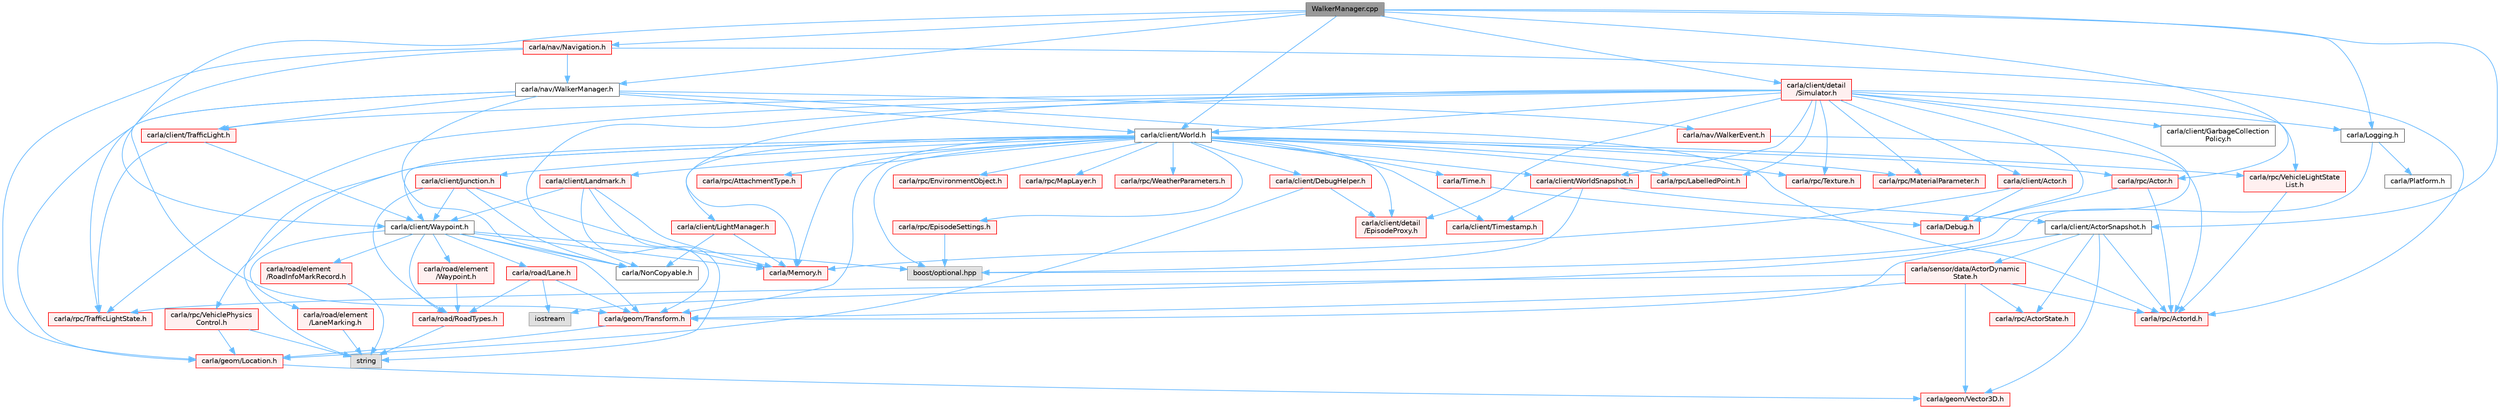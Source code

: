 digraph "WalkerManager.cpp"
{
 // INTERACTIVE_SVG=YES
 // LATEX_PDF_SIZE
  bgcolor="transparent";
  edge [fontname=Helvetica,fontsize=10,labelfontname=Helvetica,labelfontsize=10];
  node [fontname=Helvetica,fontsize=10,shape=box,height=0.2,width=0.4];
  Node1 [id="Node000001",label="WalkerManager.cpp",height=0.2,width=0.4,color="gray40", fillcolor="grey60", style="filled", fontcolor="black",tooltip=" "];
  Node1 -> Node2 [id="edge1_Node000001_Node000002",color="steelblue1",style="solid",tooltip=" "];
  Node2 [id="Node000002",label="carla/nav/WalkerManager.h",height=0.2,width=0.4,color="grey40", fillcolor="white", style="filled",URL="$df/d64/WalkerManager_8h.html",tooltip=" "];
  Node2 -> Node3 [id="edge2_Node000002_Node000003",color="steelblue1",style="solid",tooltip=" "];
  Node3 [id="Node000003",label="carla/NonCopyable.h",height=0.2,width=0.4,color="grey40", fillcolor="white", style="filled",URL="$d4/dd8/LibCarla_2source_2carla_2NonCopyable_8h.html",tooltip=" "];
  Node2 -> Node4 [id="edge3_Node000002_Node000004",color="steelblue1",style="solid",tooltip=" "];
  Node4 [id="Node000004",label="carla/client/TrafficLight.h",height=0.2,width=0.4,color="red", fillcolor="#FFF0F0", style="filled",URL="$d5/d9e/TrafficLight_8h.html",tooltip=" "];
  Node4 -> Node106 [id="edge4_Node000004_Node000106",color="steelblue1",style="solid",tooltip=" "];
  Node106 [id="Node000106",label="carla/rpc/TrafficLightState.h",height=0.2,width=0.4,color="red", fillcolor="#FFF0F0", style="filled",URL="$d1/d16/LibCarla_2source_2carla_2rpc_2TrafficLightState_8h.html",tooltip=" "];
  Node4 -> Node61 [id="edge5_Node000004_Node000061",color="steelblue1",style="solid",tooltip=" "];
  Node61 [id="Node000061",label="carla/client/Waypoint.h",height=0.2,width=0.4,color="grey40", fillcolor="white", style="filled",URL="$d0/d47/client_2Waypoint_8h.html",tooltip=" "];
  Node61 -> Node11 [id="edge6_Node000061_Node000011",color="steelblue1",style="solid",tooltip=" "];
  Node11 [id="Node000011",label="carla/Memory.h",height=0.2,width=0.4,color="red", fillcolor="#FFF0F0", style="filled",URL="$de/d5c/Memory_8h.html",tooltip=" "];
  Node61 -> Node3 [id="edge7_Node000061_Node000003",color="steelblue1",style="solid",tooltip=" "];
  Node61 -> Node36 [id="edge8_Node000061_Node000036",color="steelblue1",style="solid",tooltip=" "];
  Node36 [id="Node000036",label="carla/geom/Transform.h",height=0.2,width=0.4,color="red", fillcolor="#FFF0F0", style="filled",URL="$de/d17/geom_2Transform_8h.html",tooltip=" "];
  Node36 -> Node37 [id="edge9_Node000036_Node000037",color="steelblue1",style="solid",tooltip=" "];
  Node37 [id="Node000037",label="carla/geom/Location.h",height=0.2,width=0.4,color="red", fillcolor="#FFF0F0", style="filled",URL="$d9/d8b/geom_2Location_8h.html",tooltip=" "];
  Node37 -> Node38 [id="edge10_Node000037_Node000038",color="steelblue1",style="solid",tooltip=" "];
  Node38 [id="Node000038",label="carla/geom/Vector3D.h",height=0.2,width=0.4,color="red", fillcolor="#FFF0F0", style="filled",URL="$de/d70/geom_2Vector3D_8h.html",tooltip=" "];
  Node61 -> Node62 [id="edge11_Node000061_Node000062",color="steelblue1",style="solid",tooltip=" "];
  Node62 [id="Node000062",label="carla/road/element\l/LaneMarking.h",height=0.2,width=0.4,color="red", fillcolor="#FFF0F0", style="filled",URL="$d5/d4c/LaneMarking_8h.html",tooltip=" "];
  Node62 -> Node63 [id="edge12_Node000062_Node000063",color="steelblue1",style="solid",tooltip=" "];
  Node63 [id="Node000063",label="string",height=0.2,width=0.4,color="grey60", fillcolor="#E0E0E0", style="filled",tooltip=" "];
  Node61 -> Node64 [id="edge13_Node000061_Node000064",color="steelblue1",style="solid",tooltip=" "];
  Node64 [id="Node000064",label="carla/road/element\l/RoadInfoMarkRecord.h",height=0.2,width=0.4,color="red", fillcolor="#FFF0F0", style="filled",URL="$dd/d32/RoadInfoMarkRecord_8h.html",tooltip=" "];
  Node64 -> Node63 [id="edge14_Node000064_Node000063",color="steelblue1",style="solid",tooltip=" "];
  Node61 -> Node70 [id="edge15_Node000061_Node000070",color="steelblue1",style="solid",tooltip=" "];
  Node70 [id="Node000070",label="carla/road/element\l/Waypoint.h",height=0.2,width=0.4,color="red", fillcolor="#FFF0F0", style="filled",URL="$d3/dbb/road_2element_2Waypoint_8h.html",tooltip=" "];
  Node70 -> Node71 [id="edge16_Node000070_Node000071",color="steelblue1",style="solid",tooltip=" "];
  Node71 [id="Node000071",label="carla/road/RoadTypes.h",height=0.2,width=0.4,color="red", fillcolor="#FFF0F0", style="filled",URL="$d6/dbb/RoadTypes_8h.html",tooltip=" "];
  Node71 -> Node63 [id="edge17_Node000071_Node000063",color="steelblue1",style="solid",tooltip=" "];
  Node61 -> Node73 [id="edge18_Node000061_Node000073",color="steelblue1",style="solid",tooltip=" "];
  Node73 [id="Node000073",label="carla/road/Lane.h",height=0.2,width=0.4,color="red", fillcolor="#FFF0F0", style="filled",URL="$d8/d27/Lane_8h.html",tooltip=" "];
  Node73 -> Node36 [id="edge19_Node000073_Node000036",color="steelblue1",style="solid",tooltip=" "];
  Node73 -> Node71 [id="edge20_Node000073_Node000071",color="steelblue1",style="solid",tooltip=" "];
  Node73 -> Node31 [id="edge21_Node000073_Node000031",color="steelblue1",style="solid",tooltip=" "];
  Node31 [id="Node000031",label="iostream",height=0.2,width=0.4,color="grey60", fillcolor="#E0E0E0", style="filled",tooltip=" "];
  Node61 -> Node71 [id="edge22_Node000061_Node000071",color="steelblue1",style="solid",tooltip=" "];
  Node61 -> Node84 [id="edge23_Node000061_Node000084",color="steelblue1",style="solid",tooltip=" "];
  Node84 [id="Node000084",label="boost/optional.hpp",height=0.2,width=0.4,color="grey60", fillcolor="#E0E0E0", style="filled",tooltip=" "];
  Node2 -> Node17 [id="edge24_Node000002_Node000017",color="steelblue1",style="solid",tooltip=" "];
  Node17 [id="Node000017",label="carla/client/World.h",height=0.2,width=0.4,color="grey40", fillcolor="white", style="filled",URL="$dd/d5b/World_8h.html",tooltip=" "];
  Node17 -> Node11 [id="edge25_Node000017_Node000011",color="steelblue1",style="solid",tooltip=" "];
  Node17 -> Node18 [id="edge26_Node000017_Node000018",color="steelblue1",style="solid",tooltip=" "];
  Node18 [id="Node000018",label="carla/Time.h",height=0.2,width=0.4,color="red", fillcolor="#FFF0F0", style="filled",URL="$d2/d33/Time_8h.html",tooltip=" "];
  Node18 -> Node7 [id="edge27_Node000018_Node000007",color="steelblue1",style="solid",tooltip=" "];
  Node7 [id="Node000007",label="carla/Debug.h",height=0.2,width=0.4,color="red", fillcolor="#FFF0F0", style="filled",URL="$d4/deb/Debug_8h.html",tooltip=" "];
  Node17 -> Node21 [id="edge28_Node000017_Node000021",color="steelblue1",style="solid",tooltip=" "];
  Node21 [id="Node000021",label="carla/client/DebugHelper.h",height=0.2,width=0.4,color="red", fillcolor="#FFF0F0", style="filled",URL="$d1/dbe/DebugHelper_8h.html",tooltip=" "];
  Node21 -> Node22 [id="edge29_Node000021_Node000022",color="steelblue1",style="solid",tooltip=" "];
  Node22 [id="Node000022",label="carla/client/detail\l/EpisodeProxy.h",height=0.2,width=0.4,color="red", fillcolor="#FFF0F0", style="filled",URL="$dc/dc2/EpisodeProxy_8h.html",tooltip=" "];
  Node21 -> Node37 [id="edge30_Node000021_Node000037",color="steelblue1",style="solid",tooltip=" "];
  Node17 -> Node60 [id="edge31_Node000017_Node000060",color="steelblue1",style="solid",tooltip=" "];
  Node60 [id="Node000060",label="carla/client/Landmark.h",height=0.2,width=0.4,color="red", fillcolor="#FFF0F0", style="filled",URL="$db/d18/Landmark_8h.html",tooltip=" "];
  Node60 -> Node11 [id="edge32_Node000060_Node000011",color="steelblue1",style="solid",tooltip=" "];
  Node60 -> Node61 [id="edge33_Node000060_Node000061",color="steelblue1",style="solid",tooltip=" "];
  Node60 -> Node36 [id="edge34_Node000060_Node000036",color="steelblue1",style="solid",tooltip=" "];
  Node60 -> Node63 [id="edge35_Node000060_Node000063",color="steelblue1",style="solid",tooltip=" "];
  Node17 -> Node61 [id="edge36_Node000017_Node000061",color="steelblue1",style="solid",tooltip=" "];
  Node17 -> Node88 [id="edge37_Node000017_Node000088",color="steelblue1",style="solid",tooltip=" "];
  Node88 [id="Node000088",label="carla/client/Junction.h",height=0.2,width=0.4,color="red", fillcolor="#FFF0F0", style="filled",URL="$dd/d55/client_2Junction_8h.html",tooltip=" "];
  Node88 -> Node11 [id="edge38_Node000088_Node000011",color="steelblue1",style="solid",tooltip=" "];
  Node88 -> Node3 [id="edge39_Node000088_Node000003",color="steelblue1",style="solid",tooltip=" "];
  Node88 -> Node71 [id="edge40_Node000088_Node000071",color="steelblue1",style="solid",tooltip=" "];
  Node88 -> Node61 [id="edge41_Node000088_Node000061",color="steelblue1",style="solid",tooltip=" "];
  Node17 -> Node92 [id="edge42_Node000017_Node000092",color="steelblue1",style="solid",tooltip=" "];
  Node92 [id="Node000092",label="carla/client/LightManager.h",height=0.2,width=0.4,color="red", fillcolor="#FFF0F0", style="filled",URL="$dd/d9a/LightManager_8h.html",tooltip=" "];
  Node92 -> Node11 [id="edge43_Node000092_Node000011",color="steelblue1",style="solid",tooltip=" "];
  Node92 -> Node3 [id="edge44_Node000092_Node000003",color="steelblue1",style="solid",tooltip=" "];
  Node17 -> Node99 [id="edge45_Node000017_Node000099",color="steelblue1",style="solid",tooltip=" "];
  Node99 [id="Node000099",label="carla/client/Timestamp.h",height=0.2,width=0.4,color="red", fillcolor="#FFF0F0", style="filled",URL="$d7/d66/Timestamp_8h.html",tooltip=" "];
  Node17 -> Node100 [id="edge46_Node000017_Node000100",color="steelblue1",style="solid",tooltip=" "];
  Node100 [id="Node000100",label="carla/client/WorldSnapshot.h",height=0.2,width=0.4,color="red", fillcolor="#FFF0F0", style="filled",URL="$df/d11/WorldSnapshot_8h.html",tooltip=" "];
  Node100 -> Node99 [id="edge47_Node000100_Node000099",color="steelblue1",style="solid",tooltip=" "];
  Node100 -> Node101 [id="edge48_Node000100_Node000101",color="steelblue1",style="solid",tooltip=" "];
  Node101 [id="Node000101",label="carla/client/ActorSnapshot.h",height=0.2,width=0.4,color="grey40", fillcolor="white", style="filled",URL="$db/d5e/ActorSnapshot_8h.html",tooltip=" "];
  Node101 -> Node36 [id="edge49_Node000101_Node000036",color="steelblue1",style="solid",tooltip=" "];
  Node101 -> Node38 [id="edge50_Node000101_Node000038",color="steelblue1",style="solid",tooltip=" "];
  Node101 -> Node102 [id="edge51_Node000101_Node000102",color="steelblue1",style="solid",tooltip=" "];
  Node102 [id="Node000102",label="carla/rpc/ActorId.h",height=0.2,width=0.4,color="red", fillcolor="#FFF0F0", style="filled",URL="$d3/d89/ActorId_8h.html",tooltip=" "];
  Node101 -> Node103 [id="edge52_Node000101_Node000103",color="steelblue1",style="solid",tooltip=" "];
  Node103 [id="Node000103",label="carla/rpc/ActorState.h",height=0.2,width=0.4,color="red", fillcolor="#FFF0F0", style="filled",URL="$d5/d30/rpc_2ActorState_8h.html",tooltip=" "];
  Node101 -> Node104 [id="edge53_Node000101_Node000104",color="steelblue1",style="solid",tooltip=" "];
  Node104 [id="Node000104",label="carla/sensor/data/ActorDynamic\lState.h",height=0.2,width=0.4,color="red", fillcolor="#FFF0F0", style="filled",URL="$d6/d60/ActorDynamicState_8h.html",tooltip=" "];
  Node104 -> Node36 [id="edge54_Node000104_Node000036",color="steelblue1",style="solid",tooltip=" "];
  Node104 -> Node38 [id="edge55_Node000104_Node000038",color="steelblue1",style="solid",tooltip=" "];
  Node104 -> Node102 [id="edge56_Node000104_Node000102",color="steelblue1",style="solid",tooltip=" "];
  Node104 -> Node103 [id="edge57_Node000104_Node000103",color="steelblue1",style="solid",tooltip=" "];
  Node104 -> Node106 [id="edge58_Node000104_Node000106",color="steelblue1",style="solid",tooltip=" "];
  Node100 -> Node84 [id="edge59_Node000100_Node000084",color="steelblue1",style="solid",tooltip=" "];
  Node17 -> Node22 [id="edge60_Node000017_Node000022",color="steelblue1",style="solid",tooltip=" "];
  Node17 -> Node36 [id="edge61_Node000017_Node000036",color="steelblue1",style="solid",tooltip=" "];
  Node17 -> Node129 [id="edge62_Node000017_Node000129",color="steelblue1",style="solid",tooltip=" "];
  Node129 [id="Node000129",label="carla/rpc/Actor.h",height=0.2,width=0.4,color="red", fillcolor="#FFF0F0", style="filled",URL="$d8/d73/rpc_2Actor_8h.html",tooltip=" "];
  Node129 -> Node7 [id="edge63_Node000129_Node000007",color="steelblue1",style="solid",tooltip=" "];
  Node129 -> Node102 [id="edge64_Node000129_Node000102",color="steelblue1",style="solid",tooltip=" "];
  Node17 -> Node147 [id="edge65_Node000017_Node000147",color="steelblue1",style="solid",tooltip=" "];
  Node147 [id="Node000147",label="carla/rpc/AttachmentType.h",height=0.2,width=0.4,color="red", fillcolor="#FFF0F0", style="filled",URL="$d9/df7/AttachmentType_8h.html",tooltip=" "];
  Node17 -> Node148 [id="edge66_Node000017_Node000148",color="steelblue1",style="solid",tooltip=" "];
  Node148 [id="Node000148",label="carla/rpc/EpisodeSettings.h",height=0.2,width=0.4,color="red", fillcolor="#FFF0F0", style="filled",URL="$db/df7/LibCarla_2source_2carla_2rpc_2EpisodeSettings_8h.html",tooltip=" "];
  Node148 -> Node84 [id="edge67_Node000148_Node000084",color="steelblue1",style="solid",tooltip=" "];
  Node17 -> Node153 [id="edge68_Node000017_Node000153",color="steelblue1",style="solid",tooltip=" "];
  Node153 [id="Node000153",label="carla/rpc/EnvironmentObject.h",height=0.2,width=0.4,color="red", fillcolor="#FFF0F0", style="filled",URL="$de/d10/LibCarla_2source_2carla_2rpc_2EnvironmentObject_8h.html",tooltip=" "];
  Node17 -> Node155 [id="edge69_Node000017_Node000155",color="steelblue1",style="solid",tooltip=" "];
  Node155 [id="Node000155",label="carla/rpc/LabelledPoint.h",height=0.2,width=0.4,color="red", fillcolor="#FFF0F0", style="filled",URL="$d2/dd4/LabelledPoint_8h.html",tooltip=" "];
  Node17 -> Node157 [id="edge70_Node000017_Node000157",color="steelblue1",style="solid",tooltip=" "];
  Node157 [id="Node000157",label="carla/rpc/MapLayer.h",height=0.2,width=0.4,color="red", fillcolor="#FFF0F0", style="filled",URL="$d0/dc2/MapLayer_8h.html",tooltip=" "];
  Node17 -> Node158 [id="edge71_Node000017_Node000158",color="steelblue1",style="solid",tooltip=" "];
  Node158 [id="Node000158",label="carla/rpc/VehiclePhysics\lControl.h",height=0.2,width=0.4,color="red", fillcolor="#FFF0F0", style="filled",URL="$d1/d8e/LibCarla_2source_2carla_2rpc_2VehiclePhysicsControl_8h.html",tooltip=" "];
  Node158 -> Node37 [id="edge72_Node000158_Node000037",color="steelblue1",style="solid",tooltip=" "];
  Node158 -> Node63 [id="edge73_Node000158_Node000063",color="steelblue1",style="solid",tooltip=" "];
  Node17 -> Node165 [id="edge74_Node000017_Node000165",color="steelblue1",style="solid",tooltip=" "];
  Node165 [id="Node000165",label="carla/rpc/WeatherParameters.h",height=0.2,width=0.4,color="red", fillcolor="#FFF0F0", style="filled",URL="$da/d0c/LibCarla_2source_2carla_2rpc_2WeatherParameters_8h.html",tooltip=" "];
  Node17 -> Node168 [id="edge75_Node000017_Node000168",color="steelblue1",style="solid",tooltip=" "];
  Node168 [id="Node000168",label="carla/rpc/VehicleLightState\lList.h",height=0.2,width=0.4,color="red", fillcolor="#FFF0F0", style="filled",URL="$d8/d09/VehicleLightStateList_8h.html",tooltip=" "];
  Node168 -> Node102 [id="edge76_Node000168_Node000102",color="steelblue1",style="solid",tooltip=" "];
  Node17 -> Node172 [id="edge77_Node000017_Node000172",color="steelblue1",style="solid",tooltip=" "];
  Node172 [id="Node000172",label="carla/rpc/Texture.h",height=0.2,width=0.4,color="red", fillcolor="#FFF0F0", style="filled",URL="$d9/dbf/Texture_8h.html",tooltip=" "];
  Node17 -> Node173 [id="edge78_Node000017_Node000173",color="steelblue1",style="solid",tooltip=" "];
  Node173 [id="Node000173",label="carla/rpc/MaterialParameter.h",height=0.2,width=0.4,color="red", fillcolor="#FFF0F0", style="filled",URL="$d7/d10/MaterialParameter_8h.html",tooltip=" "];
  Node17 -> Node63 [id="edge79_Node000017_Node000063",color="steelblue1",style="solid",tooltip=" "];
  Node17 -> Node84 [id="edge80_Node000017_Node000084",color="steelblue1",style="solid",tooltip=" "];
  Node2 -> Node37 [id="edge81_Node000002_Node000037",color="steelblue1",style="solid",tooltip=" "];
  Node2 -> Node195 [id="edge82_Node000002_Node000195",color="steelblue1",style="solid",tooltip=" "];
  Node195 [id="Node000195",label="carla/nav/WalkerEvent.h",height=0.2,width=0.4,color="red", fillcolor="#FFF0F0", style="filled",URL="$de/d25/WalkerEvent_8h.html",tooltip=" "];
  Node195 -> Node102 [id="edge83_Node000195_Node000102",color="steelblue1",style="solid",tooltip=" "];
  Node2 -> Node102 [id="edge84_Node000002_Node000102",color="steelblue1",style="solid",tooltip=" "];
  Node2 -> Node106 [id="edge85_Node000002_Node000106",color="steelblue1",style="solid",tooltip=" "];
  Node1 -> Node29 [id="edge86_Node000001_Node000029",color="steelblue1",style="solid",tooltip=" "];
  Node29 [id="Node000029",label="carla/Logging.h",height=0.2,width=0.4,color="grey40", fillcolor="white", style="filled",URL="$de/d87/Logging_8h.html",tooltip=" "];
  Node29 -> Node30 [id="edge87_Node000029_Node000030",color="steelblue1",style="solid",tooltip=" "];
  Node30 [id="Node000030",label="carla/Platform.h",height=0.2,width=0.4,color="grey40", fillcolor="white", style="filled",URL="$d9/dd0/Platform_8h.html",tooltip=" "];
  Node29 -> Node31 [id="edge88_Node000029_Node000031",color="steelblue1",style="solid",tooltip=" "];
  Node1 -> Node101 [id="edge89_Node000001_Node000101",color="steelblue1",style="solid",tooltip=" "];
  Node1 -> Node61 [id="edge90_Node000001_Node000061",color="steelblue1",style="solid",tooltip=" "];
  Node1 -> Node17 [id="edge91_Node000001_Node000017",color="steelblue1",style="solid",tooltip=" "];
  Node1 -> Node196 [id="edge92_Node000001_Node000196",color="steelblue1",style="solid",tooltip=" "];
  Node196 [id="Node000196",label="carla/client/detail\l/Simulator.h",height=0.2,width=0.4,color="red", fillcolor="#FFF0F0", style="filled",URL="$d6/d4a/Simulator_8h.html",tooltip=" "];
  Node196 -> Node7 [id="edge93_Node000196_Node000007",color="steelblue1",style="solid",tooltip=" "];
  Node196 -> Node29 [id="edge94_Node000196_Node000029",color="steelblue1",style="solid",tooltip=" "];
  Node196 -> Node11 [id="edge95_Node000196_Node000011",color="steelblue1",style="solid",tooltip=" "];
  Node196 -> Node3 [id="edge96_Node000196_Node000003",color="steelblue1",style="solid",tooltip=" "];
  Node196 -> Node6 [id="edge97_Node000196_Node000006",color="steelblue1",style="solid",tooltip=" "];
  Node6 [id="Node000006",label="carla/client/Actor.h",height=0.2,width=0.4,color="red", fillcolor="#FFF0F0", style="filled",URL="$da/d48/client_2Actor_8h.html",tooltip=" "];
  Node6 -> Node7 [id="edge98_Node000006_Node000007",color="steelblue1",style="solid",tooltip=" "];
  Node6 -> Node11 [id="edge99_Node000006_Node000011",color="steelblue1",style="solid",tooltip=" "];
  Node196 -> Node197 [id="edge100_Node000196_Node000197",color="steelblue1",style="solid",tooltip=" "];
  Node197 [id="Node000197",label="carla/client/GarbageCollection\lPolicy.h",height=0.2,width=0.4,color="grey40", fillcolor="white", style="filled",URL="$d7/dc8/GarbageCollectionPolicy_8h.html",tooltip=" "];
  Node196 -> Node4 [id="edge101_Node000196_Node000004",color="steelblue1",style="solid",tooltip=" "];
  Node196 -> Node17 [id="edge102_Node000196_Node000017",color="steelblue1",style="solid",tooltip=" "];
  Node196 -> Node100 [id="edge103_Node000196_Node000100",color="steelblue1",style="solid",tooltip=" "];
  Node196 -> Node22 [id="edge104_Node000196_Node000022",color="steelblue1",style="solid",tooltip=" "];
  Node196 -> Node106 [id="edge105_Node000196_Node000106",color="steelblue1",style="solid",tooltip=" "];
  Node196 -> Node168 [id="edge106_Node000196_Node000168",color="steelblue1",style="solid",tooltip=" "];
  Node196 -> Node155 [id="edge107_Node000196_Node000155",color="steelblue1",style="solid",tooltip=" "];
  Node196 -> Node172 [id="edge108_Node000196_Node000172",color="steelblue1",style="solid",tooltip=" "];
  Node196 -> Node173 [id="edge109_Node000196_Node000173",color="steelblue1",style="solid",tooltip=" "];
  Node196 -> Node84 [id="edge110_Node000196_Node000084",color="steelblue1",style="solid",tooltip=" "];
  Node1 -> Node230 [id="edge111_Node000001_Node000230",color="steelblue1",style="solid",tooltip=" "];
  Node230 [id="Node000230",label="carla/nav/Navigation.h",height=0.2,width=0.4,color="red", fillcolor="#FFF0F0", style="filled",URL="$d0/d36/Navigation_8h.html",tooltip=" "];
  Node230 -> Node37 [id="edge112_Node000230_Node000037",color="steelblue1",style="solid",tooltip=" "];
  Node230 -> Node36 [id="edge113_Node000230_Node000036",color="steelblue1",style="solid",tooltip=" "];
  Node230 -> Node2 [id="edge114_Node000230_Node000002",color="steelblue1",style="solid",tooltip=" "];
  Node230 -> Node102 [id="edge115_Node000230_Node000102",color="steelblue1",style="solid",tooltip=" "];
  Node1 -> Node129 [id="edge116_Node000001_Node000129",color="steelblue1",style="solid",tooltip=" "];
}
